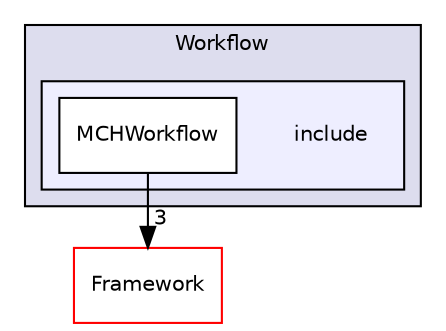 digraph "/home/travis/build/AliceO2Group/AliceO2/Detectors/MUON/MCH/Workflow/include" {
  bgcolor=transparent;
  compound=true
  node [ fontsize="10", fontname="Helvetica"];
  edge [ labelfontsize="10", labelfontname="Helvetica"];
  subgraph clusterdir_04ece05d7c7fe751e39bd0511b9068fc {
    graph [ bgcolor="#ddddee", pencolor="black", label="Workflow" fontname="Helvetica", fontsize="10", URL="dir_04ece05d7c7fe751e39bd0511b9068fc.html"]
  subgraph clusterdir_ade19310a6abca7155cb213ca0a7e06d {
    graph [ bgcolor="#eeeeff", pencolor="black", label="" URL="dir_ade19310a6abca7155cb213ca0a7e06d.html"];
    dir_ade19310a6abca7155cb213ca0a7e06d [shape=plaintext label="include"];
    dir_b532b2383d71dcba275c1d731b7a58cd [shape=box label="MCHWorkflow" color="black" fillcolor="white" style="filled" URL="dir_b532b2383d71dcba275c1d731b7a58cd.html"];
  }
  }
  dir_bcbb2cf9a3d3d83e5515c82071a07177 [shape=box label="Framework" color="red" URL="dir_bcbb2cf9a3d3d83e5515c82071a07177.html"];
  dir_b532b2383d71dcba275c1d731b7a58cd->dir_bcbb2cf9a3d3d83e5515c82071a07177 [headlabel="3", labeldistance=1.5 headhref="dir_000608_000063.html"];
}

